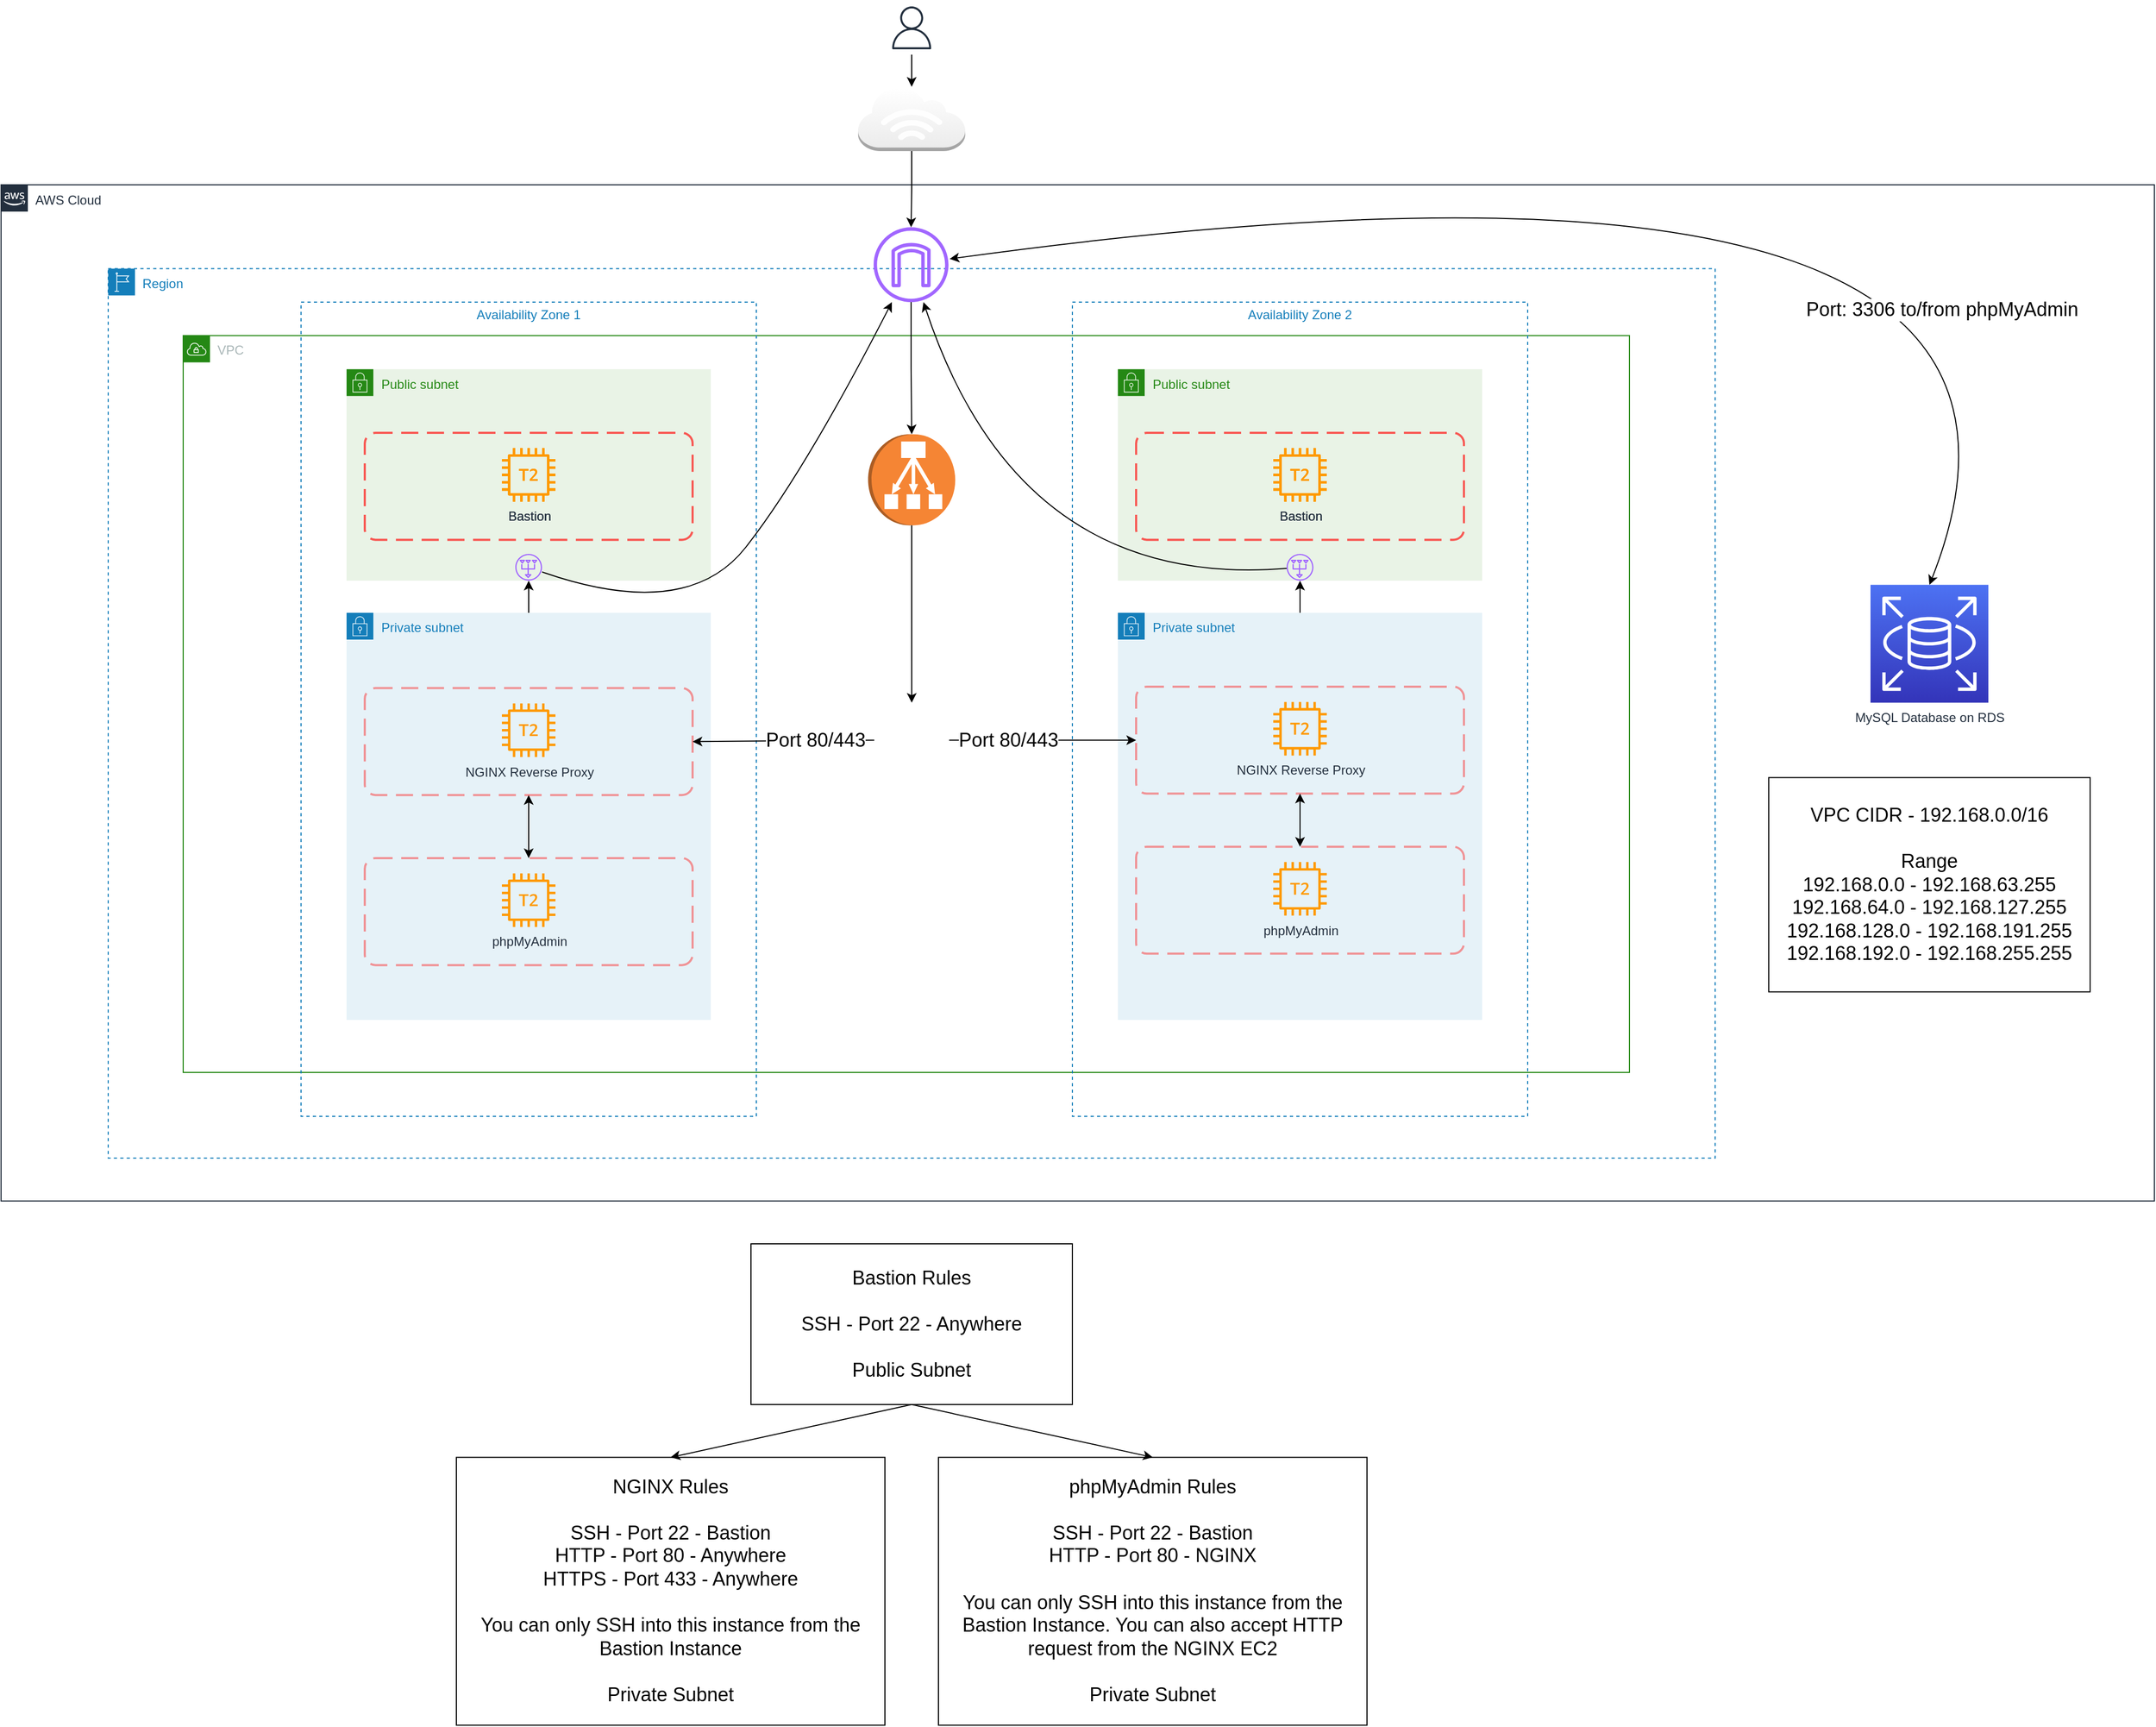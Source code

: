<mxfile version="15.7.3" type="google"><diagram id="fSrnjGD2aspFWsJwa-Qv" name="Page-1"><mxGraphModel dx="-2999" dy="-4989" grid="1" gridSize="10" guides="1" tooltips="1" connect="1" arrows="1" fold="1" page="1" pageScale="1" pageWidth="850" pageHeight="1100" math="0" shadow="0"><root><mxCell id="0"/><mxCell id="1" parent="0"/><mxCell id="5bKBoETCHCRwxor2CSpE-2" value="AWS Cloud" style="points=[[0,0],[0.25,0],[0.5,0],[0.75,0],[1,0],[1,0.25],[1,0.5],[1,0.75],[1,1],[0.75,1],[0.5,1],[0.25,1],[0,1],[0,0.75],[0,0.5],[0,0.25]];outlineConnect=0;gradientColor=none;html=1;whiteSpace=wrap;fontSize=12;fontStyle=0;shape=mxgraph.aws4.group;grIcon=mxgraph.aws4.group_aws_cloud_alt;strokeColor=#232F3E;fillColor=default;verticalAlign=top;align=left;spacingLeft=30;fontColor=#232F3E;dashed=0;" parent="1" vertex="1"><mxGeometry x="5950" y="6771.54" width="2010" height="948.46" as="geometry"/></mxCell><mxCell id="5bKBoETCHCRwxor2CSpE-3" value="" style="sketch=0;outlineConnect=0;fontColor=#232F3E;gradientColor=none;strokeColor=#232F3E;fillColor=#ffffff;dashed=0;verticalLabelPosition=bottom;verticalAlign=top;align=center;html=1;fontSize=12;fontStyle=0;aspect=fixed;shape=mxgraph.aws4.resourceIcon;resIcon=mxgraph.aws4.user;" parent="1" vertex="1"><mxGeometry x="6775" y="6600" width="50" height="50" as="geometry"/></mxCell><mxCell id="5bKBoETCHCRwxor2CSpE-4" value="Region" style="points=[[0,0],[0.25,0],[0.5,0],[0.75,0],[1,0],[1,0.25],[1,0.5],[1,0.75],[1,1],[0.75,1],[0.5,1],[0.25,1],[0,1],[0,0.75],[0,0.5],[0,0.25]];outlineConnect=0;gradientColor=none;html=1;whiteSpace=wrap;fontSize=12;fontStyle=0;shape=mxgraph.aws4.group;grIcon=mxgraph.aws4.group_region;strokeColor=#147EBA;fillColor=none;verticalAlign=top;align=left;spacingLeft=30;fontColor=#147EBA;dashed=1;" parent="1" vertex="1"><mxGeometry x="6050" y="6849.74" width="1500" height="830.26" as="geometry"/></mxCell><mxCell id="5bKBoETCHCRwxor2CSpE-5" value="VPC" style="points=[[0,0],[0.25,0],[0.5,0],[0.75,0],[1,0],[1,0.25],[1,0.5],[1,0.75],[1,1],[0.75,1],[0.5,1],[0.25,1],[0,1],[0,0.75],[0,0.5],[0,0.25]];outlineConnect=0;gradientColor=none;html=1;whiteSpace=wrap;fontSize=12;fontStyle=0;shape=mxgraph.aws4.group;grIcon=mxgraph.aws4.group_vpc;strokeColor=#248814;fillColor=none;verticalAlign=top;align=left;spacingLeft=30;fontColor=#AAB7B8;dashed=0;" parent="1" vertex="1"><mxGeometry x="6120" y="6912.31" width="1350" height="687.69" as="geometry"/></mxCell><mxCell id="5bKBoETCHCRwxor2CSpE-6" value="" style="outlineConnect=0;dashed=0;verticalLabelPosition=bottom;verticalAlign=top;align=center;html=1;shape=mxgraph.aws3.classic_load_balancer;fillColor=#F58534;gradientColor=none;strokeColor=#F58534;rotation=90;shadow=0;" parent="1" vertex="1"><mxGeometry x="6757.5" y="7006.154" width="85.0" height="81.333" as="geometry"/></mxCell><mxCell id="5bKBoETCHCRwxor2CSpE-7" style="edgeStyle=orthogonalEdgeStyle;rounded=0;orthogonalLoop=1;jettySize=auto;html=1;" parent="1" source="5bKBoETCHCRwxor2CSpE-8" target="5bKBoETCHCRwxor2CSpE-6" edge="1"><mxGeometry relative="1" as="geometry"/></mxCell><mxCell id="5bKBoETCHCRwxor2CSpE-8" value="" style="sketch=0;outlineConnect=0;fontColor=#232F3E;gradientColor=none;fillColor=#A166FF;strokeColor=none;dashed=0;verticalLabelPosition=bottom;verticalAlign=top;align=center;html=1;fontSize=12;fontStyle=0;aspect=fixed;pointerEvents=1;shape=mxgraph.aws4.internet_gateway;" parent="1" vertex="1"><mxGeometry x="6764.49" y="6811.139" width="69.882" height="69.882" as="geometry"/></mxCell><mxCell id="5bKBoETCHCRwxor2CSpE-9" style="edgeStyle=orthogonalEdgeStyle;rounded=0;orthogonalLoop=1;jettySize=auto;html=1;" parent="1" source="5bKBoETCHCRwxor2CSpE-10" target="5bKBoETCHCRwxor2CSpE-8" edge="1"><mxGeometry relative="1" as="geometry"/></mxCell><mxCell id="5bKBoETCHCRwxor2CSpE-10" value="" style="outlineConnect=0;dashed=0;verticalLabelPosition=bottom;verticalAlign=top;align=center;html=1;shape=mxgraph.aws3.internet_3;fillColor=default;strokeColor=#F58534;gradientDirection=south;gradientColor=#E8E8E8;opacity=90;" parent="1" vertex="1"><mxGeometry x="6750" y="6680" width="100" height="60" as="geometry"/></mxCell><mxCell id="5bKBoETCHCRwxor2CSpE-11" style="edgeStyle=orthogonalEdgeStyle;rounded=0;orthogonalLoop=1;jettySize=auto;html=1;fontColor=#D05C17;" parent="1" source="5bKBoETCHCRwxor2CSpE-3" target="5bKBoETCHCRwxor2CSpE-10" edge="1"><mxGeometry relative="1" as="geometry"/></mxCell><mxCell id="5bKBoETCHCRwxor2CSpE-13" style="edgeStyle=orthogonalEdgeStyle;rounded=0;orthogonalLoop=1;jettySize=auto;html=1;" parent="1" source="5bKBoETCHCRwxor2CSpE-6" target="5bKBoETCHCRwxor2CSpE-12" edge="1"><mxGeometry relative="1" as="geometry"/></mxCell><mxCell id="5bKBoETCHCRwxor2CSpE-16" value="" style="group" parent="1" vertex="1" connectable="0"><mxGeometry x="6239" y="6881.026" width="1309.0" height="850" as="geometry"/></mxCell><mxCell id="5bKBoETCHCRwxor2CSpE-17" value="Availability Zone 1" style="fillColor=none;strokeColor=#147EBA;dashed=1;verticalAlign=top;fontStyle=0;fontColor=#147EBA;spacingTop=-2;" parent="5bKBoETCHCRwxor2CSpE-16" vertex="1"><mxGeometry x="-9" width="425" height="760" as="geometry"/></mxCell><mxCell id="5bKBoETCHCRwxor2CSpE-18" value="Public subnet" style="points=[[0,0],[0.25,0],[0.5,0],[0.75,0],[1,0],[1,0.25],[1,0.5],[1,0.75],[1,1],[0.75,1],[0.5,1],[0.25,1],[0,1],[0,0.75],[0,0.5],[0,0.25]];outlineConnect=0;gradientColor=none;html=1;whiteSpace=wrap;fontSize=12;fontStyle=0;shape=mxgraph.aws4.group;grIcon=mxgraph.aws4.group_security_group;grStroke=0;strokeColor=#248814;fillColor=#E9F3E6;verticalAlign=top;align=left;spacingLeft=30;fontColor=#248814;dashed=0;" parent="5bKBoETCHCRwxor2CSpE-16" vertex="1"><mxGeometry x="33.5" y="62.56" width="340" height="197.44" as="geometry"/></mxCell><mxCell id="8BWoS61rpoC5hUv-yom7-12" style="edgeStyle=orthogonalEdgeStyle;rounded=0;orthogonalLoop=1;jettySize=auto;html=1;" parent="5bKBoETCHCRwxor2CSpE-16" source="5bKBoETCHCRwxor2CSpE-19" target="5bKBoETCHCRwxor2CSpE-59" edge="1"><mxGeometry relative="1" as="geometry"/></mxCell><mxCell id="5bKBoETCHCRwxor2CSpE-19" value="Private subnet" style="points=[[0,0],[0.25,0],[0.5,0],[0.75,0],[1,0],[1,0.25],[1,0.5],[1,0.75],[1,1],[0.75,1],[0.5,1],[0.25,1],[0,1],[0,0.75],[0,0.5],[0,0.25]];outlineConnect=0;gradientColor=none;html=1;whiteSpace=wrap;fontSize=12;fontStyle=0;shape=mxgraph.aws4.group;grIcon=mxgraph.aws4.group_security_group;grStroke=0;strokeColor=#147EBA;fillColor=#E6F2F8;verticalAlign=top;align=left;spacingLeft=30;fontColor=#147EBA;dashed=0;" parent="5bKBoETCHCRwxor2CSpE-16" vertex="1"><mxGeometry x="33.5" y="290" width="340" height="380" as="geometry"/></mxCell><mxCell id="5bKBoETCHCRwxor2CSpE-20" value="" style="rounded=1;arcSize=10;dashed=1;strokeColor=#ff0000;fillColor=none;gradientColor=none;dashPattern=8 4;strokeWidth=2;opacity=40;" parent="5bKBoETCHCRwxor2CSpE-16" vertex="1"><mxGeometry x="50.5" y="122.0" width="306" height="99.818" as="geometry"/></mxCell><mxCell id="5bKBoETCHCRwxor2CSpE-46" value="Bastion" style="sketch=0;outlineConnect=0;fontColor=#232F3E;gradientColor=none;fillColor=#FF9900;strokeColor=none;dashed=0;verticalLabelPosition=bottom;verticalAlign=top;align=center;html=1;fontSize=12;fontStyle=0;aspect=fixed;pointerEvents=1;shape=mxgraph.aws4.t2_instance;" parent="5bKBoETCHCRwxor2CSpE-16" vertex="1"><mxGeometry x="178.5" y="136.28" width="50" height="50" as="geometry"/></mxCell><mxCell id="5bKBoETCHCRwxor2CSpE-59" value="" style="sketch=0;outlineConnect=0;fontColor=#232F3E;gradientColor=none;fillColor=#A166FF;strokeColor=none;dashed=0;verticalLabelPosition=bottom;verticalAlign=top;align=center;html=1;fontSize=12;fontStyle=0;aspect=fixed;pointerEvents=1;shape=mxgraph.aws4.nat_gateway;rotation=90;" parent="5bKBoETCHCRwxor2CSpE-16" vertex="1"><mxGeometry x="191" y="234.999" width="25" height="25" as="geometry"/></mxCell><mxCell id="8BWoS61rpoC5hUv-yom7-10" style="edgeStyle=orthogonalEdgeStyle;rounded=0;orthogonalLoop=1;jettySize=auto;html=1;startArrow=classic;startFill=1;" parent="5bKBoETCHCRwxor2CSpE-16" source="8BWoS61rpoC5hUv-yom7-3" target="8BWoS61rpoC5hUv-yom7-5" edge="1"><mxGeometry relative="1" as="geometry"/></mxCell><mxCell id="8BWoS61rpoC5hUv-yom7-3" value="" style="rounded=1;arcSize=10;dashed=1;strokeColor=#ff0000;fillColor=none;gradientColor=none;dashPattern=8 4;strokeWidth=2;opacity=40;" parent="5bKBoETCHCRwxor2CSpE-16" vertex="1"><mxGeometry x="50.5" y="360.27" width="306" height="99.818" as="geometry"/></mxCell><mxCell id="8BWoS61rpoC5hUv-yom7-4" value="NGINX Reverse Proxy" style="sketch=0;outlineConnect=0;fontColor=#232F3E;gradientColor=none;fillColor=#FF9900;strokeColor=none;dashed=0;verticalLabelPosition=bottom;verticalAlign=top;align=center;html=1;fontSize=12;fontStyle=0;aspect=fixed;pointerEvents=1;shape=mxgraph.aws4.t2_instance;" parent="5bKBoETCHCRwxor2CSpE-16" vertex="1"><mxGeometry x="178.5" y="374.55" width="50" height="50" as="geometry"/></mxCell><mxCell id="8BWoS61rpoC5hUv-yom7-5" value="" style="rounded=1;arcSize=10;dashed=1;strokeColor=#ff0000;fillColor=none;gradientColor=none;dashPattern=8 4;strokeWidth=2;opacity=40;" parent="5bKBoETCHCRwxor2CSpE-16" vertex="1"><mxGeometry x="50.5" y="518.97" width="306" height="99.818" as="geometry"/></mxCell><mxCell id="8BWoS61rpoC5hUv-yom7-6" value="phpMyAdmin" style="sketch=0;outlineConnect=0;fontColor=#232F3E;gradientColor=none;fillColor=#FF9900;strokeColor=none;dashed=0;verticalLabelPosition=bottom;verticalAlign=top;align=center;html=1;fontSize=12;fontStyle=0;aspect=fixed;pointerEvents=1;shape=mxgraph.aws4.t2_instance;" parent="5bKBoETCHCRwxor2CSpE-16" vertex="1"><mxGeometry x="178.5" y="533.25" width="50" height="50" as="geometry"/></mxCell><mxCell id="8BWoS61rpoC5hUv-yom7-20" value="" style="rounded=1;arcSize=10;dashed=1;strokeColor=#ff0000;fillColor=none;gradientColor=none;dashPattern=8 4;strokeWidth=2;opacity=40;" parent="5bKBoETCHCRwxor2CSpE-16" vertex="1"><mxGeometry x="50.5" y="122" width="306" height="99.818" as="geometry"/></mxCell><mxCell id="8BWoS61rpoC5hUv-yom7-21" value="Bastion" style="sketch=0;outlineConnect=0;fontColor=#232F3E;gradientColor=none;fillColor=#FF9900;strokeColor=none;dashed=0;verticalLabelPosition=bottom;verticalAlign=top;align=center;html=1;fontSize=12;fontStyle=0;aspect=fixed;pointerEvents=1;shape=mxgraph.aws4.t2_instance;" parent="5bKBoETCHCRwxor2CSpE-16" vertex="1"><mxGeometry x="178.5" y="136.28" width="50" height="50" as="geometry"/></mxCell><mxCell id="8BWoS61rpoC5hUv-yom7-28" value="Availability Zone 2" style="fillColor=none;strokeColor=#147EBA;dashed=1;verticalAlign=top;fontStyle=0;fontColor=#147EBA;spacingTop=-2;" parent="5bKBoETCHCRwxor2CSpE-16" vertex="1"><mxGeometry x="711" width="425" height="760" as="geometry"/></mxCell><mxCell id="8BWoS61rpoC5hUv-yom7-29" value="Public subnet" style="points=[[0,0],[0.25,0],[0.5,0],[0.75,0],[1,0],[1,0.25],[1,0.5],[1,0.75],[1,1],[0.75,1],[0.5,1],[0.25,1],[0,1],[0,0.75],[0,0.5],[0,0.25]];outlineConnect=0;gradientColor=none;html=1;whiteSpace=wrap;fontSize=12;fontStyle=0;shape=mxgraph.aws4.group;grIcon=mxgraph.aws4.group_security_group;grStroke=0;strokeColor=#248814;fillColor=#E9F3E6;verticalAlign=top;align=left;spacingLeft=30;fontColor=#248814;dashed=0;" parent="5bKBoETCHCRwxor2CSpE-16" vertex="1"><mxGeometry x="753.5" y="62.56" width="340" height="197.44" as="geometry"/></mxCell><mxCell id="8BWoS61rpoC5hUv-yom7-31" value="Private subnet" style="points=[[0,0],[0.25,0],[0.5,0],[0.75,0],[1,0],[1,0.25],[1,0.5],[1,0.75],[1,1],[0.75,1],[0.5,1],[0.25,1],[0,1],[0,0.75],[0,0.5],[0,0.25]];outlineConnect=0;gradientColor=none;html=1;whiteSpace=wrap;fontSize=12;fontStyle=0;shape=mxgraph.aws4.group;grIcon=mxgraph.aws4.group_security_group;grStroke=0;strokeColor=#147EBA;fillColor=#E6F2F8;verticalAlign=top;align=left;spacingLeft=30;fontColor=#147EBA;dashed=0;" parent="5bKBoETCHCRwxor2CSpE-16" vertex="1"><mxGeometry x="753.5" y="290" width="340" height="380" as="geometry"/></mxCell><mxCell id="8BWoS61rpoC5hUv-yom7-32" value="" style="rounded=1;arcSize=10;dashed=1;strokeColor=#ff0000;fillColor=none;gradientColor=none;dashPattern=8 4;strokeWidth=2;opacity=40;" parent="5bKBoETCHCRwxor2CSpE-16" vertex="1"><mxGeometry x="770.5" y="122.0" width="306" height="99.818" as="geometry"/></mxCell><mxCell id="8BWoS61rpoC5hUv-yom7-33" value="Bastion" style="sketch=0;outlineConnect=0;fontColor=#232F3E;gradientColor=none;fillColor=#FF9900;strokeColor=none;dashed=0;verticalLabelPosition=bottom;verticalAlign=top;align=center;html=1;fontSize=12;fontStyle=0;aspect=fixed;pointerEvents=1;shape=mxgraph.aws4.t2_instance;" parent="5bKBoETCHCRwxor2CSpE-16" vertex="1"><mxGeometry x="898.5" y="136.28" width="50" height="50" as="geometry"/></mxCell><mxCell id="8BWoS61rpoC5hUv-yom7-34" value="" style="sketch=0;outlineConnect=0;fontColor=#232F3E;gradientColor=none;fillColor=#A166FF;strokeColor=none;dashed=0;verticalLabelPosition=bottom;verticalAlign=top;align=center;html=1;fontSize=12;fontStyle=0;aspect=fixed;pointerEvents=1;shape=mxgraph.aws4.nat_gateway;rotation=90;" parent="5bKBoETCHCRwxor2CSpE-16" vertex="1"><mxGeometry x="911" y="234.999" width="25" height="25" as="geometry"/></mxCell><mxCell id="8BWoS61rpoC5hUv-yom7-30" style="edgeStyle=orthogonalEdgeStyle;rounded=0;orthogonalLoop=1;jettySize=auto;html=1;" parent="5bKBoETCHCRwxor2CSpE-16" source="8BWoS61rpoC5hUv-yom7-31" target="8BWoS61rpoC5hUv-yom7-34" edge="1"><mxGeometry relative="1" as="geometry"/></mxCell><mxCell id="8BWoS61rpoC5hUv-yom7-37" value="" style="rounded=1;arcSize=10;dashed=1;strokeColor=#ff0000;fillColor=none;gradientColor=none;dashPattern=8 4;strokeWidth=2;opacity=40;" parent="5bKBoETCHCRwxor2CSpE-16" vertex="1"><mxGeometry x="770.5" y="358.94" width="306" height="99.818" as="geometry"/></mxCell><mxCell id="8BWoS61rpoC5hUv-yom7-38" value="NGINX Reverse Proxy" style="sketch=0;outlineConnect=0;fontColor=#232F3E;gradientColor=none;fillColor=#FF9900;strokeColor=none;dashed=0;verticalLabelPosition=bottom;verticalAlign=top;align=center;html=1;fontSize=12;fontStyle=0;aspect=fixed;pointerEvents=1;shape=mxgraph.aws4.t2_instance;" parent="5bKBoETCHCRwxor2CSpE-16" vertex="1"><mxGeometry x="898.5" y="373.22" width="50" height="50" as="geometry"/></mxCell><mxCell id="8BWoS61rpoC5hUv-yom7-40" value="" style="rounded=1;arcSize=10;dashed=1;strokeColor=#ff0000;fillColor=none;gradientColor=none;dashPattern=8 4;strokeWidth=2;opacity=40;" parent="5bKBoETCHCRwxor2CSpE-16" vertex="1"><mxGeometry x="770.5" y="508.34" width="306" height="99.818" as="geometry"/></mxCell><mxCell id="8BWoS61rpoC5hUv-yom7-36" style="edgeStyle=orthogonalEdgeStyle;rounded=0;orthogonalLoop=1;jettySize=auto;html=1;startArrow=classic;startFill=1;" parent="5bKBoETCHCRwxor2CSpE-16" source="8BWoS61rpoC5hUv-yom7-37" target="8BWoS61rpoC5hUv-yom7-40" edge="1"><mxGeometry relative="1" as="geometry"/></mxCell><mxCell id="8BWoS61rpoC5hUv-yom7-41" value="phpMyAdmin" style="sketch=0;outlineConnect=0;fontColor=#232F3E;gradientColor=none;fillColor=#FF9900;strokeColor=none;dashed=0;verticalLabelPosition=bottom;verticalAlign=top;align=center;html=1;fontSize=12;fontStyle=0;aspect=fixed;pointerEvents=1;shape=mxgraph.aws4.t2_instance;" parent="5bKBoETCHCRwxor2CSpE-16" vertex="1"><mxGeometry x="898.5" y="522.62" width="50" height="50" as="geometry"/></mxCell><mxCell id="8BWoS61rpoC5hUv-yom7-43" value="" style="rounded=1;arcSize=10;dashed=1;strokeColor=#ff0000;fillColor=none;gradientColor=none;dashPattern=8 4;strokeWidth=2;opacity=40;" parent="5bKBoETCHCRwxor2CSpE-16" vertex="1"><mxGeometry x="770.5" y="122.0" width="306" height="99.818" as="geometry"/></mxCell><mxCell id="8BWoS61rpoC5hUv-yom7-44" value="Bastion" style="sketch=0;outlineConnect=0;fontColor=#232F3E;gradientColor=none;fillColor=#FF9900;strokeColor=none;dashed=0;verticalLabelPosition=bottom;verticalAlign=top;align=center;html=1;fontSize=12;fontStyle=0;aspect=fixed;pointerEvents=1;shape=mxgraph.aws4.t2_instance;" parent="5bKBoETCHCRwxor2CSpE-16" vertex="1"><mxGeometry x="898.5" y="136.28" width="50" height="50" as="geometry"/></mxCell><mxCell id="8BWoS61rpoC5hUv-yom7-14" value="" style="curved=1;endArrow=classic;html=1;rounded=0;" parent="1" source="5bKBoETCHCRwxor2CSpE-59" target="5bKBoETCHCRwxor2CSpE-8" edge="1"><mxGeometry width="50" height="50" relative="1" as="geometry"><mxPoint x="6560" y="7220" as="sourcePoint"/><mxPoint x="6610" y="7170" as="targetPoint"/><Array as="points"><mxPoint x="6590" y="7180"/><mxPoint x="6700" y="7040"/></Array></mxGeometry></mxCell><mxCell id="8BWoS61rpoC5hUv-yom7-47" value="" style="curved=1;endArrow=classic;html=1;rounded=0;" parent="1" source="8BWoS61rpoC5hUv-yom7-34" target="5bKBoETCHCRwxor2CSpE-8" edge="1"><mxGeometry width="50" height="50" relative="1" as="geometry"><mxPoint x="6850" y="7109.771" as="sourcePoint"/><mxPoint x="7150.92" y="6850.001" as="targetPoint"/><Array as="points"><mxPoint x="6900" y="7150"/></Array></mxGeometry></mxCell><mxCell id="Zibha1EwGHF_P_T3hj9s-1" value="MySQL Database on RDS" style="sketch=0;points=[[0,0,0],[0.25,0,0],[0.5,0,0],[0.75,0,0],[1,0,0],[0,1,0],[0.25,1,0],[0.5,1,0],[0.75,1,0],[1,1,0],[0,0.25,0],[0,0.5,0],[0,0.75,0],[1,0.25,0],[1,0.5,0],[1,0.75,0]];outlineConnect=0;fontColor=#232F3E;gradientColor=#4D72F3;gradientDirection=north;fillColor=#3334B9;strokeColor=#ffffff;dashed=0;verticalLabelPosition=bottom;verticalAlign=top;align=center;html=1;fontSize=12;fontStyle=0;aspect=fixed;shape=mxgraph.aws4.resourceIcon;resIcon=mxgraph.aws4.rds;" parent="1" vertex="1"><mxGeometry x="7695" y="7144.93" width="110" height="110" as="geometry"/></mxCell><mxCell id="5bKBoETCHCRwxor2CSpE-12" value="" style="shape=image;html=1;verticalAlign=top;verticalLabelPosition=bottom;labelBackgroundColor=#ffffff;imageAspect=0;aspect=fixed;image=https://cdn0.iconfinder.com/data/icons/zondicons/20/target-128.png;strokeColor=#F58534;fillColor=default;" parent="1" vertex="1"><mxGeometry x="6765.06" y="7254.932" width="69.882" height="69.882" as="geometry"/></mxCell><mxCell id="Zibha1EwGHF_P_T3hj9s-4" value="" style="endArrow=classic;html=1;rounded=0;fontColor=#D05C17;exitX=1;exitY=0.5;exitDx=0;exitDy=0;entryX=0;entryY=0.5;entryDx=0;entryDy=0;" parent="1" source="5bKBoETCHCRwxor2CSpE-12" target="8BWoS61rpoC5hUv-yom7-37" edge="1"><mxGeometry width="50" height="50" relative="1" as="geometry"><mxPoint x="6774.49" y="7291.153" as="sourcePoint"/><mxPoint x="6618.172" y="7293.219" as="targetPoint"/></mxGeometry></mxCell><mxCell id="5bKBoETCHCRwxor2CSpE-15" value="" style="endArrow=classic;html=1;rounded=0;fontColor=#D05C17;exitX=0;exitY=0.5;exitDx=0;exitDy=0;entryX=1;entryY=0.5;entryDx=0;entryDy=0;" parent="1" source="5bKBoETCHCRwxor2CSpE-12" target="8BWoS61rpoC5hUv-yom7-3" edge="1"><mxGeometry width="50" height="50" relative="1" as="geometry"><mxPoint x="6749" y="7287.692" as="sourcePoint"/><mxPoint x="6610" y="7280" as="targetPoint"/></mxGeometry></mxCell><mxCell id="RiEdkrnqtukvn-UQqB_G-17" value="Port 80/443" style="edgeLabel;html=1;align=center;verticalAlign=middle;resizable=0;points=[];fontSize=18;" vertex="1" connectable="0" parent="5bKBoETCHCRwxor2CSpE-15"><mxGeometry x="-0.175" relative="1" as="geometry"><mxPoint x="15" y="-1" as="offset"/></mxGeometry></mxCell><mxCell id="RiEdkrnqtukvn-UQqB_G-8" value="" style="rounded=0;whiteSpace=wrap;html=1;fillColor=none;strokeColor=none;" vertex="1" parent="1"><mxGeometry x="6763.43" y="6811.14" width="72" height="69" as="geometry"/></mxCell><mxCell id="8BWoS61rpoC5hUv-yom7-51" value="&lt;font style=&quot;font-size: 18px&quot;&gt;VPC CIDR - 192.168.0.0/16&lt;br&gt;&lt;br&gt;Range&lt;br&gt;192.168.0.0 - 192.168.63.255&lt;br&gt;192.168.64.0 - 192.168.127.255&lt;br&gt;192.168.128.0 - 192.168.191.255&lt;br&gt;192.168.192.0 - 192.168.255.255&lt;/font&gt;" style="rounded=0;whiteSpace=wrap;html=1;fontSize=14;" parent="1" vertex="1"><mxGeometry x="7600" y="7324.81" width="300" height="200" as="geometry"/></mxCell><mxCell id="8BWoS61rpoC5hUv-yom7-49" value="&lt;font&gt;&lt;font style=&quot;font-size: 18px&quot;&gt;Bastion Rules&lt;br&gt;&lt;br&gt;SSH - Port 22 - Anywhere&lt;br&gt;&lt;br&gt;Public Subnet&lt;/font&gt;&lt;br&gt;&lt;/font&gt;" style="rounded=0;whiteSpace=wrap;html=1;" parent="1" vertex="1"><mxGeometry x="6650" y="7760" width="300" height="150" as="geometry"/></mxCell><mxCell id="8BWoS61rpoC5hUv-yom7-52" value="&lt;font&gt;&lt;font style=&quot;font-size: 18px&quot;&gt;NGINX Rules&lt;br&gt;&lt;br&gt;SSH - Port 22 - Bastion&lt;br&gt;HTTP - Port 80 - Anywhere&lt;br&gt;HTTPS - Port 433 - Anywhere&lt;br&gt;&lt;br&gt;You can only SSH into this instance from the Bastion Instance&lt;br&gt;&lt;br&gt;Private Subnet&lt;/font&gt;&lt;br&gt;&lt;/font&gt;" style="rounded=0;whiteSpace=wrap;html=1;" parent="1" vertex="1"><mxGeometry x="6375" y="7959.3" width="400" height="250" as="geometry"/></mxCell><mxCell id="8BWoS61rpoC5hUv-yom7-53" value="&lt;font&gt;&lt;font style=&quot;font-size: 18px&quot;&gt;phpMyAdmin Rules&lt;br&gt;&lt;br&gt;SSH - Port 22 - Bastion&lt;br&gt;HTTP - Port 80 - NGINX&lt;br&gt;&lt;br&gt;You can only SSH into this instance from the Bastion Instance. You can also accept HTTP request from the NGINX EC2&lt;br&gt;&lt;br&gt;Private Subnet&lt;/font&gt;&lt;br&gt;&lt;/font&gt;" style="rounded=0;whiteSpace=wrap;html=1;" parent="1" vertex="1"><mxGeometry x="6825" y="7959.3" width="400" height="250" as="geometry"/></mxCell><mxCell id="RiEdkrnqtukvn-UQqB_G-13" value="" style="curved=1;endArrow=classic;html=1;rounded=0;fontSize=18;exitX=0.5;exitY=0;exitDx=0;exitDy=0;exitPerimeter=0;startArrow=classic;startFill=1;" edge="1" parent="1" source="Zibha1EwGHF_P_T3hj9s-1" target="RiEdkrnqtukvn-UQqB_G-8"><mxGeometry width="50" height="50" relative="1" as="geometry"><mxPoint x="7760" y="7040" as="sourcePoint"/><mxPoint x="7810" y="6990" as="targetPoint"/><Array as="points"><mxPoint x="7930" y="6690"/></Array></mxGeometry></mxCell><mxCell id="RiEdkrnqtukvn-UQqB_G-16" value="Port: 3306 to/from phpMyAdmin&amp;nbsp;" style="edgeLabel;html=1;align=center;verticalAlign=middle;resizable=0;points=[];fontSize=18;" vertex="1" connectable="0" parent="RiEdkrnqtukvn-UQqB_G-13"><mxGeometry x="0.006" y="101" relative="1" as="geometry"><mxPoint x="130" y="55" as="offset"/></mxGeometry></mxCell><mxCell id="RiEdkrnqtukvn-UQqB_G-14" value="" style="endArrow=classic;html=1;rounded=0;fontSize=18;exitX=0.5;exitY=1;exitDx=0;exitDy=0;entryX=0.5;entryY=0;entryDx=0;entryDy=0;" edge="1" parent="1" source="8BWoS61rpoC5hUv-yom7-49" target="8BWoS61rpoC5hUv-yom7-52"><mxGeometry width="50" height="50" relative="1" as="geometry"><mxPoint x="6759.43" y="7990" as="sourcePoint"/><mxPoint x="6809.43" y="7940" as="targetPoint"/></mxGeometry></mxCell><mxCell id="RiEdkrnqtukvn-UQqB_G-15" value="" style="endArrow=classic;html=1;rounded=0;fontSize=18;exitX=0.5;exitY=1;exitDx=0;exitDy=0;entryX=0.5;entryY=0;entryDx=0;entryDy=0;" edge="1" parent="1" source="8BWoS61rpoC5hUv-yom7-49" target="8BWoS61rpoC5hUv-yom7-53"><mxGeometry width="50" height="50" relative="1" as="geometry"><mxPoint x="6784.43" y="7920" as="sourcePoint"/><mxPoint x="6584.43" y="7969.3" as="targetPoint"/></mxGeometry></mxCell><mxCell id="RiEdkrnqtukvn-UQqB_G-22" value="Port 80/443" style="edgeLabel;html=1;align=center;verticalAlign=middle;resizable=0;points=[];fontSize=18;" vertex="1" connectable="0" parent="1"><mxGeometry x="6889.998" y="7289.87" as="geometry"/></mxCell></root></mxGraphModel></diagram></mxfile>